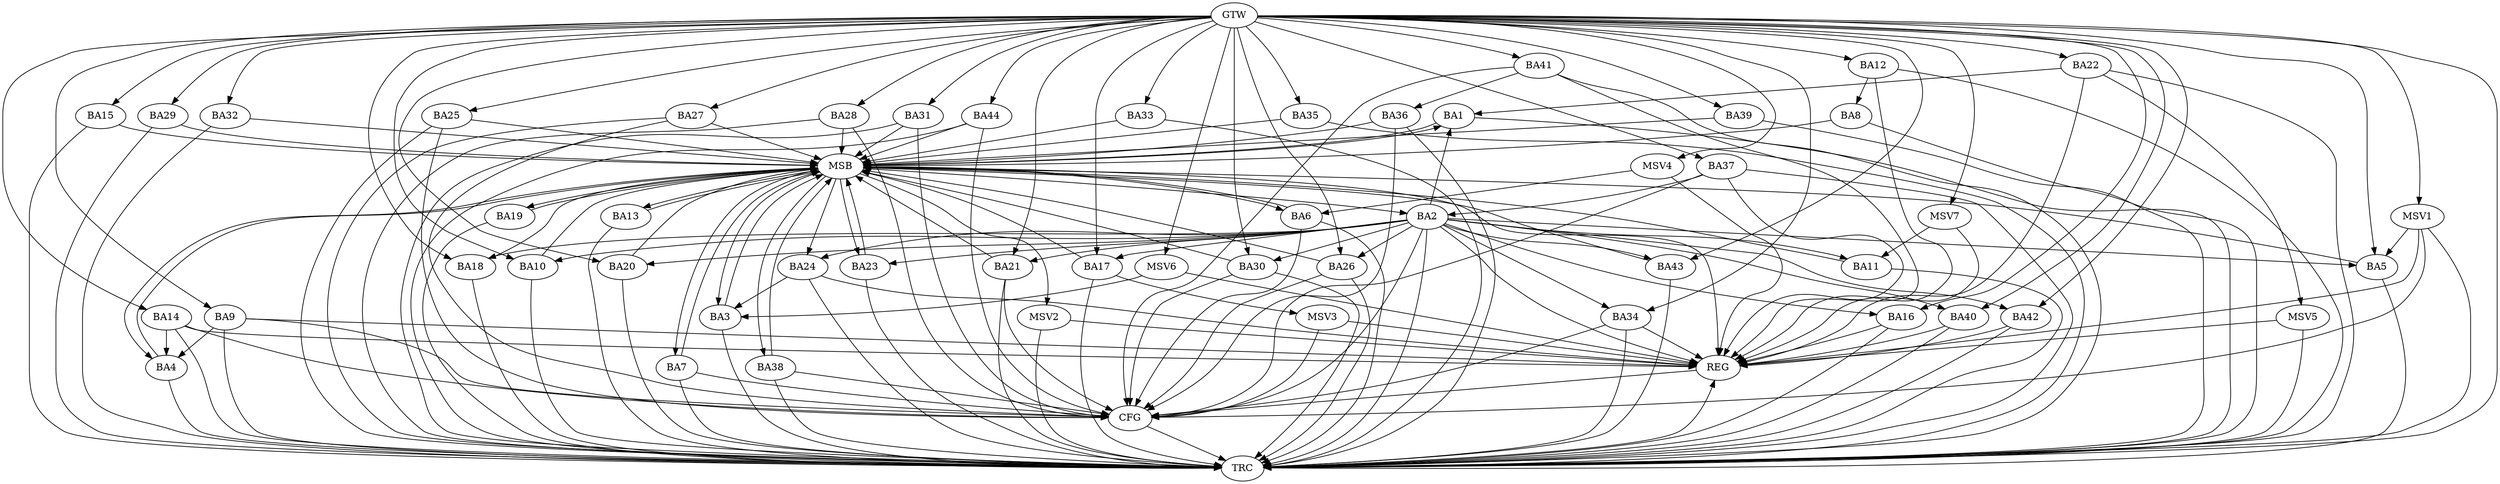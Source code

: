 strict digraph G {
  BA1 [ label="BA1" ];
  BA2 [ label="BA2" ];
  BA3 [ label="BA3" ];
  BA4 [ label="BA4" ];
  BA5 [ label="BA5" ];
  BA6 [ label="BA6" ];
  BA7 [ label="BA7" ];
  BA8 [ label="BA8" ];
  BA9 [ label="BA9" ];
  BA10 [ label="BA10" ];
  BA11 [ label="BA11" ];
  BA12 [ label="BA12" ];
  BA13 [ label="BA13" ];
  BA14 [ label="BA14" ];
  BA15 [ label="BA15" ];
  BA16 [ label="BA16" ];
  BA17 [ label="BA17" ];
  BA18 [ label="BA18" ];
  BA19 [ label="BA19" ];
  BA20 [ label="BA20" ];
  BA21 [ label="BA21" ];
  BA22 [ label="BA22" ];
  BA23 [ label="BA23" ];
  BA24 [ label="BA24" ];
  BA25 [ label="BA25" ];
  BA26 [ label="BA26" ];
  BA27 [ label="BA27" ];
  BA28 [ label="BA28" ];
  BA29 [ label="BA29" ];
  BA30 [ label="BA30" ];
  BA31 [ label="BA31" ];
  BA32 [ label="BA32" ];
  BA33 [ label="BA33" ];
  BA34 [ label="BA34" ];
  BA35 [ label="BA35" ];
  BA36 [ label="BA36" ];
  BA37 [ label="BA37" ];
  BA38 [ label="BA38" ];
  BA39 [ label="BA39" ];
  BA40 [ label="BA40" ];
  BA41 [ label="BA41" ];
  BA42 [ label="BA42" ];
  BA43 [ label="BA43" ];
  BA44 [ label="BA44" ];
  GTW [ label="GTW" ];
  REG [ label="REG" ];
  MSB [ label="MSB" ];
  CFG [ label="CFG" ];
  TRC [ label="TRC" ];
  MSV1 [ label="MSV1" ];
  MSV2 [ label="MSV2" ];
  MSV3 [ label="MSV3" ];
  MSV4 [ label="MSV4" ];
  MSV5 [ label="MSV5" ];
  MSV6 [ label="MSV6" ];
  MSV7 [ label="MSV7" ];
  BA2 -> BA1;
  BA9 -> BA4;
  BA12 -> BA8;
  BA14 -> BA4;
  BA22 -> BA1;
  BA24 -> BA3;
  BA37 -> BA2;
  BA41 -> BA36;
  GTW -> BA5;
  GTW -> BA9;
  GTW -> BA10;
  GTW -> BA12;
  GTW -> BA14;
  GTW -> BA15;
  GTW -> BA16;
  GTW -> BA17;
  GTW -> BA18;
  GTW -> BA20;
  GTW -> BA21;
  GTW -> BA22;
  GTW -> BA25;
  GTW -> BA26;
  GTW -> BA27;
  GTW -> BA28;
  GTW -> BA29;
  GTW -> BA30;
  GTW -> BA31;
  GTW -> BA32;
  GTW -> BA33;
  GTW -> BA34;
  GTW -> BA35;
  GTW -> BA37;
  GTW -> BA39;
  GTW -> BA40;
  GTW -> BA41;
  GTW -> BA42;
  GTW -> BA43;
  GTW -> BA44;
  BA2 -> REG;
  BA9 -> REG;
  BA12 -> REG;
  BA14 -> REG;
  BA16 -> REG;
  BA22 -> REG;
  BA24 -> REG;
  BA34 -> REG;
  BA37 -> REG;
  BA40 -> REG;
  BA41 -> REG;
  BA42 -> REG;
  BA1 -> MSB;
  MSB -> BA2;
  MSB -> REG;
  BA3 -> MSB;
  BA4 -> MSB;
  MSB -> BA1;
  BA5 -> MSB;
  BA6 -> MSB;
  BA7 -> MSB;
  MSB -> BA6;
  BA8 -> MSB;
  BA10 -> MSB;
  BA11 -> MSB;
  BA13 -> MSB;
  MSB -> BA4;
  BA15 -> MSB;
  BA17 -> MSB;
  BA18 -> MSB;
  BA19 -> MSB;
  BA20 -> MSB;
  BA21 -> MSB;
  BA23 -> MSB;
  MSB -> BA19;
  BA25 -> MSB;
  BA26 -> MSB;
  MSB -> BA13;
  BA27 -> MSB;
  MSB -> BA7;
  BA28 -> MSB;
  BA29 -> MSB;
  MSB -> BA23;
  BA30 -> MSB;
  BA31 -> MSB;
  BA32 -> MSB;
  MSB -> BA24;
  BA33 -> MSB;
  BA35 -> MSB;
  BA36 -> MSB;
  BA38 -> MSB;
  BA39 -> MSB;
  MSB -> BA3;
  BA43 -> MSB;
  MSB -> BA38;
  BA44 -> MSB;
  BA7 -> CFG;
  BA21 -> CFG;
  BA30 -> CFG;
  BA41 -> CFG;
  BA27 -> CFG;
  BA28 -> CFG;
  BA6 -> CFG;
  BA2 -> CFG;
  BA31 -> CFG;
  BA34 -> CFG;
  BA37 -> CFG;
  BA38 -> CFG;
  BA25 -> CFG;
  BA14 -> CFG;
  BA9 -> CFG;
  BA36 -> CFG;
  BA44 -> CFG;
  BA26 -> CFG;
  REG -> CFG;
  BA1 -> TRC;
  BA2 -> TRC;
  BA3 -> TRC;
  BA4 -> TRC;
  BA5 -> TRC;
  BA6 -> TRC;
  BA7 -> TRC;
  BA8 -> TRC;
  BA9 -> TRC;
  BA10 -> TRC;
  BA11 -> TRC;
  BA12 -> TRC;
  BA13 -> TRC;
  BA14 -> TRC;
  BA15 -> TRC;
  BA16 -> TRC;
  BA17 -> TRC;
  BA18 -> TRC;
  BA19 -> TRC;
  BA20 -> TRC;
  BA21 -> TRC;
  BA22 -> TRC;
  BA23 -> TRC;
  BA24 -> TRC;
  BA25 -> TRC;
  BA26 -> TRC;
  BA27 -> TRC;
  BA28 -> TRC;
  BA29 -> TRC;
  BA30 -> TRC;
  BA31 -> TRC;
  BA32 -> TRC;
  BA33 -> TRC;
  BA34 -> TRC;
  BA35 -> TRC;
  BA36 -> TRC;
  BA37 -> TRC;
  BA38 -> TRC;
  BA39 -> TRC;
  BA40 -> TRC;
  BA41 -> TRC;
  BA42 -> TRC;
  BA43 -> TRC;
  BA44 -> TRC;
  GTW -> TRC;
  CFG -> TRC;
  TRC -> REG;
  BA2 -> BA5;
  BA2 -> BA17;
  BA2 -> BA16;
  BA2 -> BA34;
  BA2 -> BA23;
  BA2 -> BA21;
  BA2 -> BA43;
  BA2 -> BA10;
  BA2 -> BA26;
  BA2 -> BA18;
  BA2 -> BA30;
  BA2 -> BA11;
  BA2 -> BA40;
  BA2 -> BA24;
  BA2 -> BA42;
  BA2 -> BA20;
  MSV1 -> BA5;
  GTW -> MSV1;
  MSV1 -> REG;
  MSV1 -> TRC;
  MSV1 -> CFG;
  MSB -> MSV2;
  MSV2 -> REG;
  MSV2 -> TRC;
  BA17 -> MSV3;
  MSV3 -> REG;
  MSV3 -> CFG;
  MSV4 -> BA6;
  GTW -> MSV4;
  MSV4 -> REG;
  BA22 -> MSV5;
  MSV5 -> REG;
  MSV5 -> TRC;
  MSV6 -> BA3;
  GTW -> MSV6;
  MSV6 -> REG;
  MSV7 -> BA11;
  GTW -> MSV7;
  MSV7 -> REG;
}
